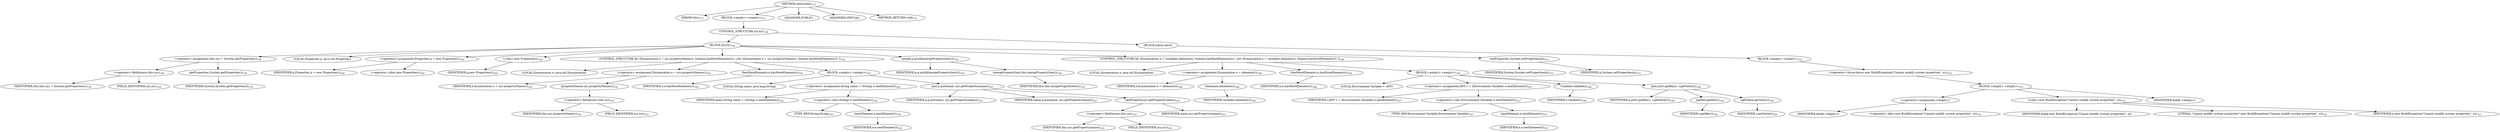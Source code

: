 digraph "setSystem" {  
"267" [label = <(METHOD,setSystem)<SUB>137</SUB>> ]
"14" [label = <(PARAM,this)<SUB>137</SUB>> ]
"268" [label = <(BLOCK,&lt;empty&gt;,&lt;empty&gt;)<SUB>137</SUB>> ]
"269" [label = <(CONTROL_STRUCTURE,try,try)<SUB>138</SUB>> ]
"270" [label = <(BLOCK,try,try)<SUB>138</SUB>> ]
"271" [label = <(&lt;operator&gt;.assignment,this.sys = System.getProperties())<SUB>139</SUB>> ]
"272" [label = <(&lt;operator&gt;.fieldAccess,this.sys)<SUB>139</SUB>> ]
"273" [label = <(IDENTIFIER,this,this.sys = System.getProperties())<SUB>139</SUB>> ]
"274" [label = <(FIELD_IDENTIFIER,sys,sys)<SUB>139</SUB>> ]
"275" [label = <(getProperties,System.getProperties())<SUB>139</SUB>> ]
"276" [label = <(IDENTIFIER,System,System.getProperties())<SUB>139</SUB>> ]
"12" [label = <(LOCAL,Properties p: java.util.Properties)> ]
"277" [label = <(&lt;operator&gt;.assignment,Properties p = new Properties())<SUB>140</SUB>> ]
"278" [label = <(IDENTIFIER,p,Properties p = new Properties())<SUB>140</SUB>> ]
"279" [label = <(&lt;operator&gt;.alloc,new Properties())<SUB>140</SUB>> ]
"280" [label = <(&lt;init&gt;,new Properties())<SUB>140</SUB>> ]
"11" [label = <(IDENTIFIER,p,new Properties())<SUB>140</SUB>> ]
"281" [label = <(CONTROL_STRUCTURE,for (Enumeration e = sys.propertyNames(); Some(e.hasMoreElements()); ),for (Enumeration e = sys.propertyNames(); Some(e.hasMoreElements()); ))<SUB>141</SUB>> ]
"282" [label = <(LOCAL,Enumeration e: java.util.Enumeration)> ]
"283" [label = <(&lt;operator&gt;.assignment,Enumeration e = sys.propertyNames())<SUB>141</SUB>> ]
"284" [label = <(IDENTIFIER,e,Enumeration e = sys.propertyNames())<SUB>141</SUB>> ]
"285" [label = <(propertyNames,sys.propertyNames())<SUB>141</SUB>> ]
"286" [label = <(&lt;operator&gt;.fieldAccess,this.sys)<SUB>141</SUB>> ]
"287" [label = <(IDENTIFIER,this,sys.propertyNames())<SUB>141</SUB>> ]
"288" [label = <(FIELD_IDENTIFIER,sys,sys)<SUB>141</SUB>> ]
"289" [label = <(hasMoreElements,e.hasMoreElements())<SUB>141</SUB>> ]
"290" [label = <(IDENTIFIER,e,e.hasMoreElements())<SUB>141</SUB>> ]
"291" [label = <(BLOCK,&lt;empty&gt;,&lt;empty&gt;)<SUB>141</SUB>> ]
"292" [label = <(LOCAL,String name: java.lang.String)> ]
"293" [label = <(&lt;operator&gt;.assignment,String name = (String) e.nextElement())<SUB>142</SUB>> ]
"294" [label = <(IDENTIFIER,name,String name = (String) e.nextElement())<SUB>142</SUB>> ]
"295" [label = <(&lt;operator&gt;.cast,(String) e.nextElement())<SUB>142</SUB>> ]
"296" [label = <(TYPE_REF,String,String)<SUB>142</SUB>> ]
"297" [label = <(nextElement,e.nextElement())<SUB>142</SUB>> ]
"298" [label = <(IDENTIFIER,e,e.nextElement())<SUB>142</SUB>> ]
"299" [label = <(put,p.put(name, sys.getProperty(name)))<SUB>143</SUB>> ]
"300" [label = <(IDENTIFIER,p,p.put(name, sys.getProperty(name)))<SUB>143</SUB>> ]
"301" [label = <(IDENTIFIER,name,p.put(name, sys.getProperty(name)))<SUB>143</SUB>> ]
"302" [label = <(getProperty,sys.getProperty(name))<SUB>143</SUB>> ]
"303" [label = <(&lt;operator&gt;.fieldAccess,this.sys)<SUB>143</SUB>> ]
"304" [label = <(IDENTIFIER,this,sys.getProperty(name))<SUB>143</SUB>> ]
"305" [label = <(FIELD_IDENTIFIER,sys,sys)<SUB>143</SUB>> ]
"306" [label = <(IDENTIFIER,name,sys.getProperty(name))<SUB>143</SUB>> ]
"307" [label = <(putAll,p.putAll(mergePropertySets()))<SUB>145</SUB>> ]
"308" [label = <(IDENTIFIER,p,p.putAll(mergePropertySets()))<SUB>145</SUB>> ]
"309" [label = <(mergePropertySets,this.mergePropertySets())<SUB>145</SUB>> ]
"13" [label = <(IDENTIFIER,this,this.mergePropertySets())<SUB>145</SUB>> ]
"310" [label = <(CONTROL_STRUCTURE,for (Enumeration e = variables.elements(); Some(e.hasMoreElements()); ),for (Enumeration e = variables.elements(); Some(e.hasMoreElements()); ))<SUB>146</SUB>> ]
"311" [label = <(LOCAL,Enumeration e: java.util.Enumeration)> ]
"312" [label = <(&lt;operator&gt;.assignment,Enumeration e = elements())<SUB>146</SUB>> ]
"313" [label = <(IDENTIFIER,e,Enumeration e = elements())<SUB>146</SUB>> ]
"314" [label = <(elements,elements())<SUB>146</SUB>> ]
"315" [label = <(IDENTIFIER,variables,elements())<SUB>146</SUB>> ]
"316" [label = <(hasMoreElements,e.hasMoreElements())<SUB>146</SUB>> ]
"317" [label = <(IDENTIFIER,e,e.hasMoreElements())<SUB>146</SUB>> ]
"318" [label = <(BLOCK,&lt;empty&gt;,&lt;empty&gt;)<SUB>146</SUB>> ]
"319" [label = <(LOCAL,Environment.Variable v: ANY)> ]
"320" [label = <(&lt;operator&gt;.assignment,ANY v = (Environment.Variable) e.nextElement())<SUB>147</SUB>> ]
"321" [label = <(IDENTIFIER,v,ANY v = (Environment.Variable) e.nextElement())<SUB>147</SUB>> ]
"322" [label = <(&lt;operator&gt;.cast,(Environment.Variable) e.nextElement())<SUB>147</SUB>> ]
"323" [label = <(TYPE_REF,Environment.Variable,Environment.Variable)<SUB>147</SUB>> ]
"324" [label = <(nextElement,e.nextElement())<SUB>147</SUB>> ]
"325" [label = <(IDENTIFIER,e,e.nextElement())<SUB>147</SUB>> ]
"326" [label = <(validate,validate())<SUB>148</SUB>> ]
"327" [label = <(IDENTIFIER,v,validate())<SUB>148</SUB>> ]
"328" [label = <(put,put(v.getKey(), v.getValue()))<SUB>149</SUB>> ]
"329" [label = <(IDENTIFIER,p,put(v.getKey(), v.getValue()))<SUB>149</SUB>> ]
"330" [label = <(getKey,getKey())<SUB>149</SUB>> ]
"331" [label = <(IDENTIFIER,v,getKey())<SUB>149</SUB>> ]
"332" [label = <(getValue,getValue())<SUB>149</SUB>> ]
"333" [label = <(IDENTIFIER,v,getValue())<SUB>149</SUB>> ]
"334" [label = <(setProperties,System.setProperties(p))<SUB>151</SUB>> ]
"335" [label = <(IDENTIFIER,System,System.setProperties(p))<SUB>151</SUB>> ]
"336" [label = <(IDENTIFIER,p,System.setProperties(p))<SUB>151</SUB>> ]
"337" [label = <(BLOCK,catch,catch)> ]
"338" [label = <(BLOCK,&lt;empty&gt;,&lt;empty&gt;)<SUB>152</SUB>> ]
"339" [label = <(&lt;operator&gt;.throw,throw new BuildException(&quot;Cannot modify system properties&quot;, e);)<SUB>153</SUB>> ]
"340" [label = <(BLOCK,&lt;empty&gt;,&lt;empty&gt;)<SUB>153</SUB>> ]
"341" [label = <(&lt;operator&gt;.assignment,&lt;empty&gt;)> ]
"342" [label = <(IDENTIFIER,$obj6,&lt;empty&gt;)> ]
"343" [label = <(&lt;operator&gt;.alloc,new BuildException(&quot;Cannot modify system properties&quot;, e))<SUB>153</SUB>> ]
"344" [label = <(&lt;init&gt;,new BuildException(&quot;Cannot modify system properties&quot;, e))<SUB>153</SUB>> ]
"345" [label = <(IDENTIFIER,$obj6,new BuildException(&quot;Cannot modify system properties&quot;, e))> ]
"346" [label = <(LITERAL,&quot;Cannot modify system properties&quot;,new BuildException(&quot;Cannot modify system properties&quot;, e))<SUB>153</SUB>> ]
"347" [label = <(IDENTIFIER,e,new BuildException(&quot;Cannot modify system properties&quot;, e))<SUB>153</SUB>> ]
"348" [label = <(IDENTIFIER,$obj6,&lt;empty&gt;)> ]
"349" [label = <(MODIFIER,PUBLIC)> ]
"350" [label = <(MODIFIER,VIRTUAL)> ]
"351" [label = <(METHOD_RETURN,void)<SUB>137</SUB>> ]
  "267" -> "14" 
  "267" -> "268" 
  "267" -> "349" 
  "267" -> "350" 
  "267" -> "351" 
  "268" -> "269" 
  "269" -> "270" 
  "269" -> "337" 
  "270" -> "271" 
  "270" -> "12" 
  "270" -> "277" 
  "270" -> "280" 
  "270" -> "281" 
  "270" -> "307" 
  "270" -> "310" 
  "270" -> "334" 
  "271" -> "272" 
  "271" -> "275" 
  "272" -> "273" 
  "272" -> "274" 
  "275" -> "276" 
  "277" -> "278" 
  "277" -> "279" 
  "280" -> "11" 
  "281" -> "282" 
  "281" -> "283" 
  "281" -> "289" 
  "281" -> "291" 
  "283" -> "284" 
  "283" -> "285" 
  "285" -> "286" 
  "286" -> "287" 
  "286" -> "288" 
  "289" -> "290" 
  "291" -> "292" 
  "291" -> "293" 
  "291" -> "299" 
  "293" -> "294" 
  "293" -> "295" 
  "295" -> "296" 
  "295" -> "297" 
  "297" -> "298" 
  "299" -> "300" 
  "299" -> "301" 
  "299" -> "302" 
  "302" -> "303" 
  "302" -> "306" 
  "303" -> "304" 
  "303" -> "305" 
  "307" -> "308" 
  "307" -> "309" 
  "309" -> "13" 
  "310" -> "311" 
  "310" -> "312" 
  "310" -> "316" 
  "310" -> "318" 
  "312" -> "313" 
  "312" -> "314" 
  "314" -> "315" 
  "316" -> "317" 
  "318" -> "319" 
  "318" -> "320" 
  "318" -> "326" 
  "318" -> "328" 
  "320" -> "321" 
  "320" -> "322" 
  "322" -> "323" 
  "322" -> "324" 
  "324" -> "325" 
  "326" -> "327" 
  "328" -> "329" 
  "328" -> "330" 
  "328" -> "332" 
  "330" -> "331" 
  "332" -> "333" 
  "334" -> "335" 
  "334" -> "336" 
  "337" -> "338" 
  "338" -> "339" 
  "339" -> "340" 
  "340" -> "341" 
  "340" -> "344" 
  "340" -> "348" 
  "341" -> "342" 
  "341" -> "343" 
  "344" -> "345" 
  "344" -> "346" 
  "344" -> "347" 
}
